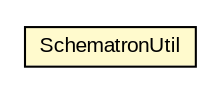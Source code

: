 #!/usr/local/bin/dot
#
# Class diagram 
# Generated by UMLGraph version 5.1 (http://www.umlgraph.org/)
#

digraph G {
	edge [fontname="arial",fontsize=10,labelfontname="arial",labelfontsize=10];
	node [fontname="arial",fontsize=10,shape=plaintext];
	nodesep=0.25;
	ranksep=0.5;
	// com.helger.schematron.supplemantery.Issue16Test.SchematronUtil
	c1068 [label=<<table title="com.helger.schematron.supplemantery.Issue16Test.SchematronUtil" border="0" cellborder="1" cellspacing="0" cellpadding="2" port="p" bgcolor="lemonChiffon" href="./Issue16Test.SchematronUtil.html">
		<tr><td><table border="0" cellspacing="0" cellpadding="1">
<tr><td align="center" balign="center"> SchematronUtil </td></tr>
		</table></td></tr>
		</table>>, fontname="arial", fontcolor="black", fontsize=10.0];
}

